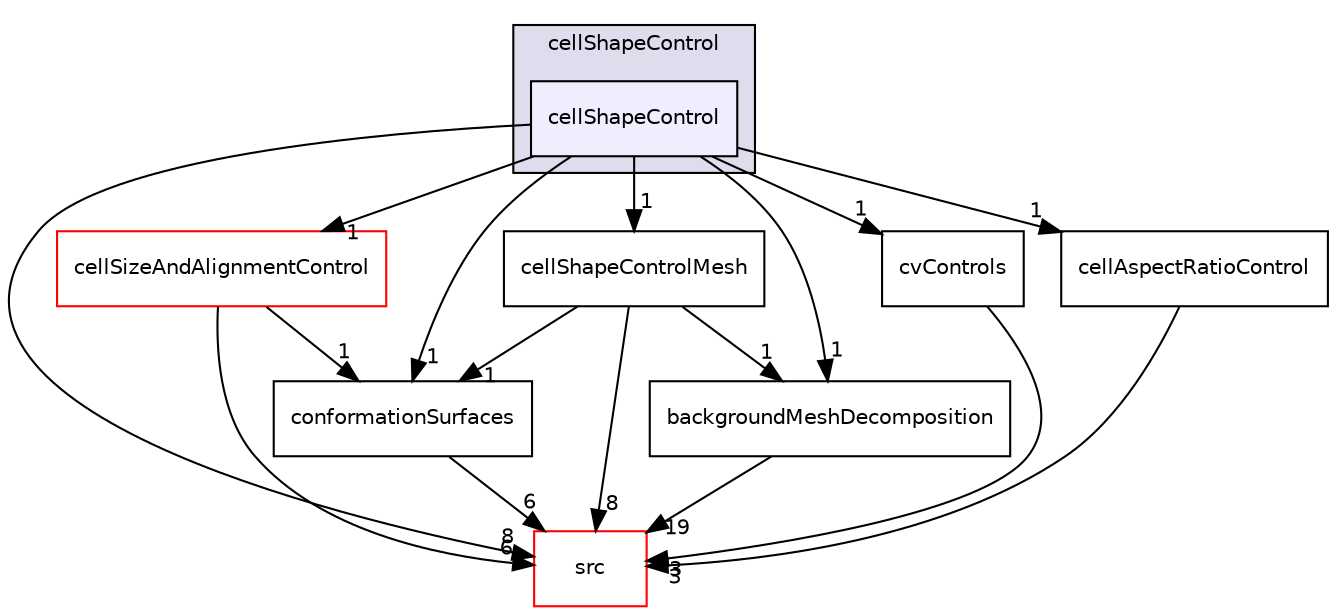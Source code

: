 digraph "applications/utilities/mesh/generation/foamyMesh/conformalVoronoiMesh/cellShapeControl/cellShapeControl" {
  bgcolor=transparent;
  compound=true
  node [ fontsize="10", fontname="Helvetica"];
  edge [ labelfontsize="10", labelfontname="Helvetica"];
  subgraph clusterdir_5088df82dcf25da56e0bc3a1a53ca996 {
    graph [ bgcolor="#ddddee", pencolor="black", label="cellShapeControl" fontname="Helvetica", fontsize="10", URL="dir_5088df82dcf25da56e0bc3a1a53ca996.html"]
  dir_44cf4a4052231201c8833e4fab10f1de [shape=box, label="cellShapeControl", style="filled", fillcolor="#eeeeff", pencolor="black", URL="dir_44cf4a4052231201c8833e4fab10f1de.html"];
  }
  dir_2620dcc07dc81ce1ef4379237ffdbf3e [shape=box label="conformationSurfaces" URL="dir_2620dcc07dc81ce1ef4379237ffdbf3e.html"];
  dir_68267d1309a1af8e8297ef4c3efbcdba [shape=box label="src" color="red" URL="dir_68267d1309a1af8e8297ef4c3efbcdba.html"];
  dir_0fac8db952babc557e0fb20d3086a2fc [shape=box label="cellSizeAndAlignmentControl" color="red" URL="dir_0fac8db952babc557e0fb20d3086a2fc.html"];
  dir_bc43d8325f9052bcda93babf76ac9548 [shape=box label="backgroundMeshDecomposition" URL="dir_bc43d8325f9052bcda93babf76ac9548.html"];
  dir_fd5fe15316df322b328286394841bb09 [shape=box label="cellShapeControlMesh" URL="dir_fd5fe15316df322b328286394841bb09.html"];
  dir_3773ff5f824037b21f2838751d739525 [shape=box label="cvControls" URL="dir_3773ff5f824037b21f2838751d739525.html"];
  dir_2e3ee8117b2be61cb8597c49236047be [shape=box label="cellAspectRatioControl" URL="dir_2e3ee8117b2be61cb8597c49236047be.html"];
  dir_2620dcc07dc81ce1ef4379237ffdbf3e->dir_68267d1309a1af8e8297ef4c3efbcdba [headlabel="6", labeldistance=1.5 headhref="dir_000543_000736.html"];
  dir_44cf4a4052231201c8833e4fab10f1de->dir_2620dcc07dc81ce1ef4379237ffdbf3e [headlabel="1", labeldistance=1.5 headhref="dir_000515_000543.html"];
  dir_44cf4a4052231201c8833e4fab10f1de->dir_68267d1309a1af8e8297ef4c3efbcdba [headlabel="8", labeldistance=1.5 headhref="dir_000515_000736.html"];
  dir_44cf4a4052231201c8833e4fab10f1de->dir_0fac8db952babc557e0fb20d3086a2fc [headlabel="1", labeldistance=1.5 headhref="dir_000515_000517.html"];
  dir_44cf4a4052231201c8833e4fab10f1de->dir_bc43d8325f9052bcda93babf76ac9548 [headlabel="1", labeldistance=1.5 headhref="dir_000515_000512.html"];
  dir_44cf4a4052231201c8833e4fab10f1de->dir_fd5fe15316df322b328286394841bb09 [headlabel="1", labeldistance=1.5 headhref="dir_000515_000516.html"];
  dir_44cf4a4052231201c8833e4fab10f1de->dir_3773ff5f824037b21f2838751d739525 [headlabel="1", labeldistance=1.5 headhref="dir_000515_000544.html"];
  dir_44cf4a4052231201c8833e4fab10f1de->dir_2e3ee8117b2be61cb8597c49236047be [headlabel="1", labeldistance=1.5 headhref="dir_000515_000514.html"];
  dir_0fac8db952babc557e0fb20d3086a2fc->dir_2620dcc07dc81ce1ef4379237ffdbf3e [headlabel="1", labeldistance=1.5 headhref="dir_000517_000543.html"];
  dir_0fac8db952babc557e0fb20d3086a2fc->dir_68267d1309a1af8e8297ef4c3efbcdba [headlabel="6", labeldistance=1.5 headhref="dir_000517_000736.html"];
  dir_bc43d8325f9052bcda93babf76ac9548->dir_68267d1309a1af8e8297ef4c3efbcdba [headlabel="19", labeldistance=1.5 headhref="dir_000512_000736.html"];
  dir_fd5fe15316df322b328286394841bb09->dir_2620dcc07dc81ce1ef4379237ffdbf3e [headlabel="1", labeldistance=1.5 headhref="dir_000516_000543.html"];
  dir_fd5fe15316df322b328286394841bb09->dir_68267d1309a1af8e8297ef4c3efbcdba [headlabel="8", labeldistance=1.5 headhref="dir_000516_000736.html"];
  dir_fd5fe15316df322b328286394841bb09->dir_bc43d8325f9052bcda93babf76ac9548 [headlabel="1", labeldistance=1.5 headhref="dir_000516_000512.html"];
  dir_3773ff5f824037b21f2838751d739525->dir_68267d1309a1af8e8297ef4c3efbcdba [headlabel="3", labeldistance=1.5 headhref="dir_000544_000736.html"];
  dir_2e3ee8117b2be61cb8597c49236047be->dir_68267d1309a1af8e8297ef4c3efbcdba [headlabel="3", labeldistance=1.5 headhref="dir_000514_000736.html"];
}
